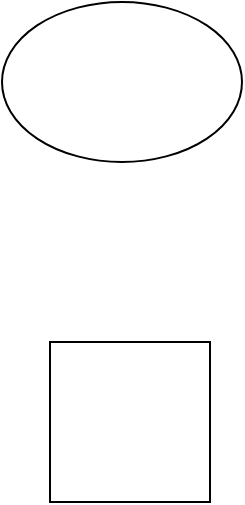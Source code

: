 <mxfile version="22.1.21" type="github">
  <diagram name="第 1 页" id="62ci9r2VIhOHuEKvHqbD">
    <mxGraphModel dx="914" dy="558" grid="1" gridSize="10" guides="1" tooltips="1" connect="1" arrows="1" fold="1" page="1" pageScale="1" pageWidth="827" pageHeight="1169" math="0" shadow="0">
      <root>
        <mxCell id="0" />
        <mxCell id="1" parent="0" />
        <mxCell id="uWO2odkSpGXhVKH10RkK-5" value="" style="ellipse;whiteSpace=wrap;html=1;" vertex="1" parent="1">
          <mxGeometry x="350" y="90" width="120" height="80" as="geometry" />
        </mxCell>
        <mxCell id="uWO2odkSpGXhVKH10RkK-6" value="" style="whiteSpace=wrap;html=1;aspect=fixed;" vertex="1" parent="1">
          <mxGeometry x="374" y="260" width="80" height="80" as="geometry" />
        </mxCell>
      </root>
    </mxGraphModel>
  </diagram>
</mxfile>

